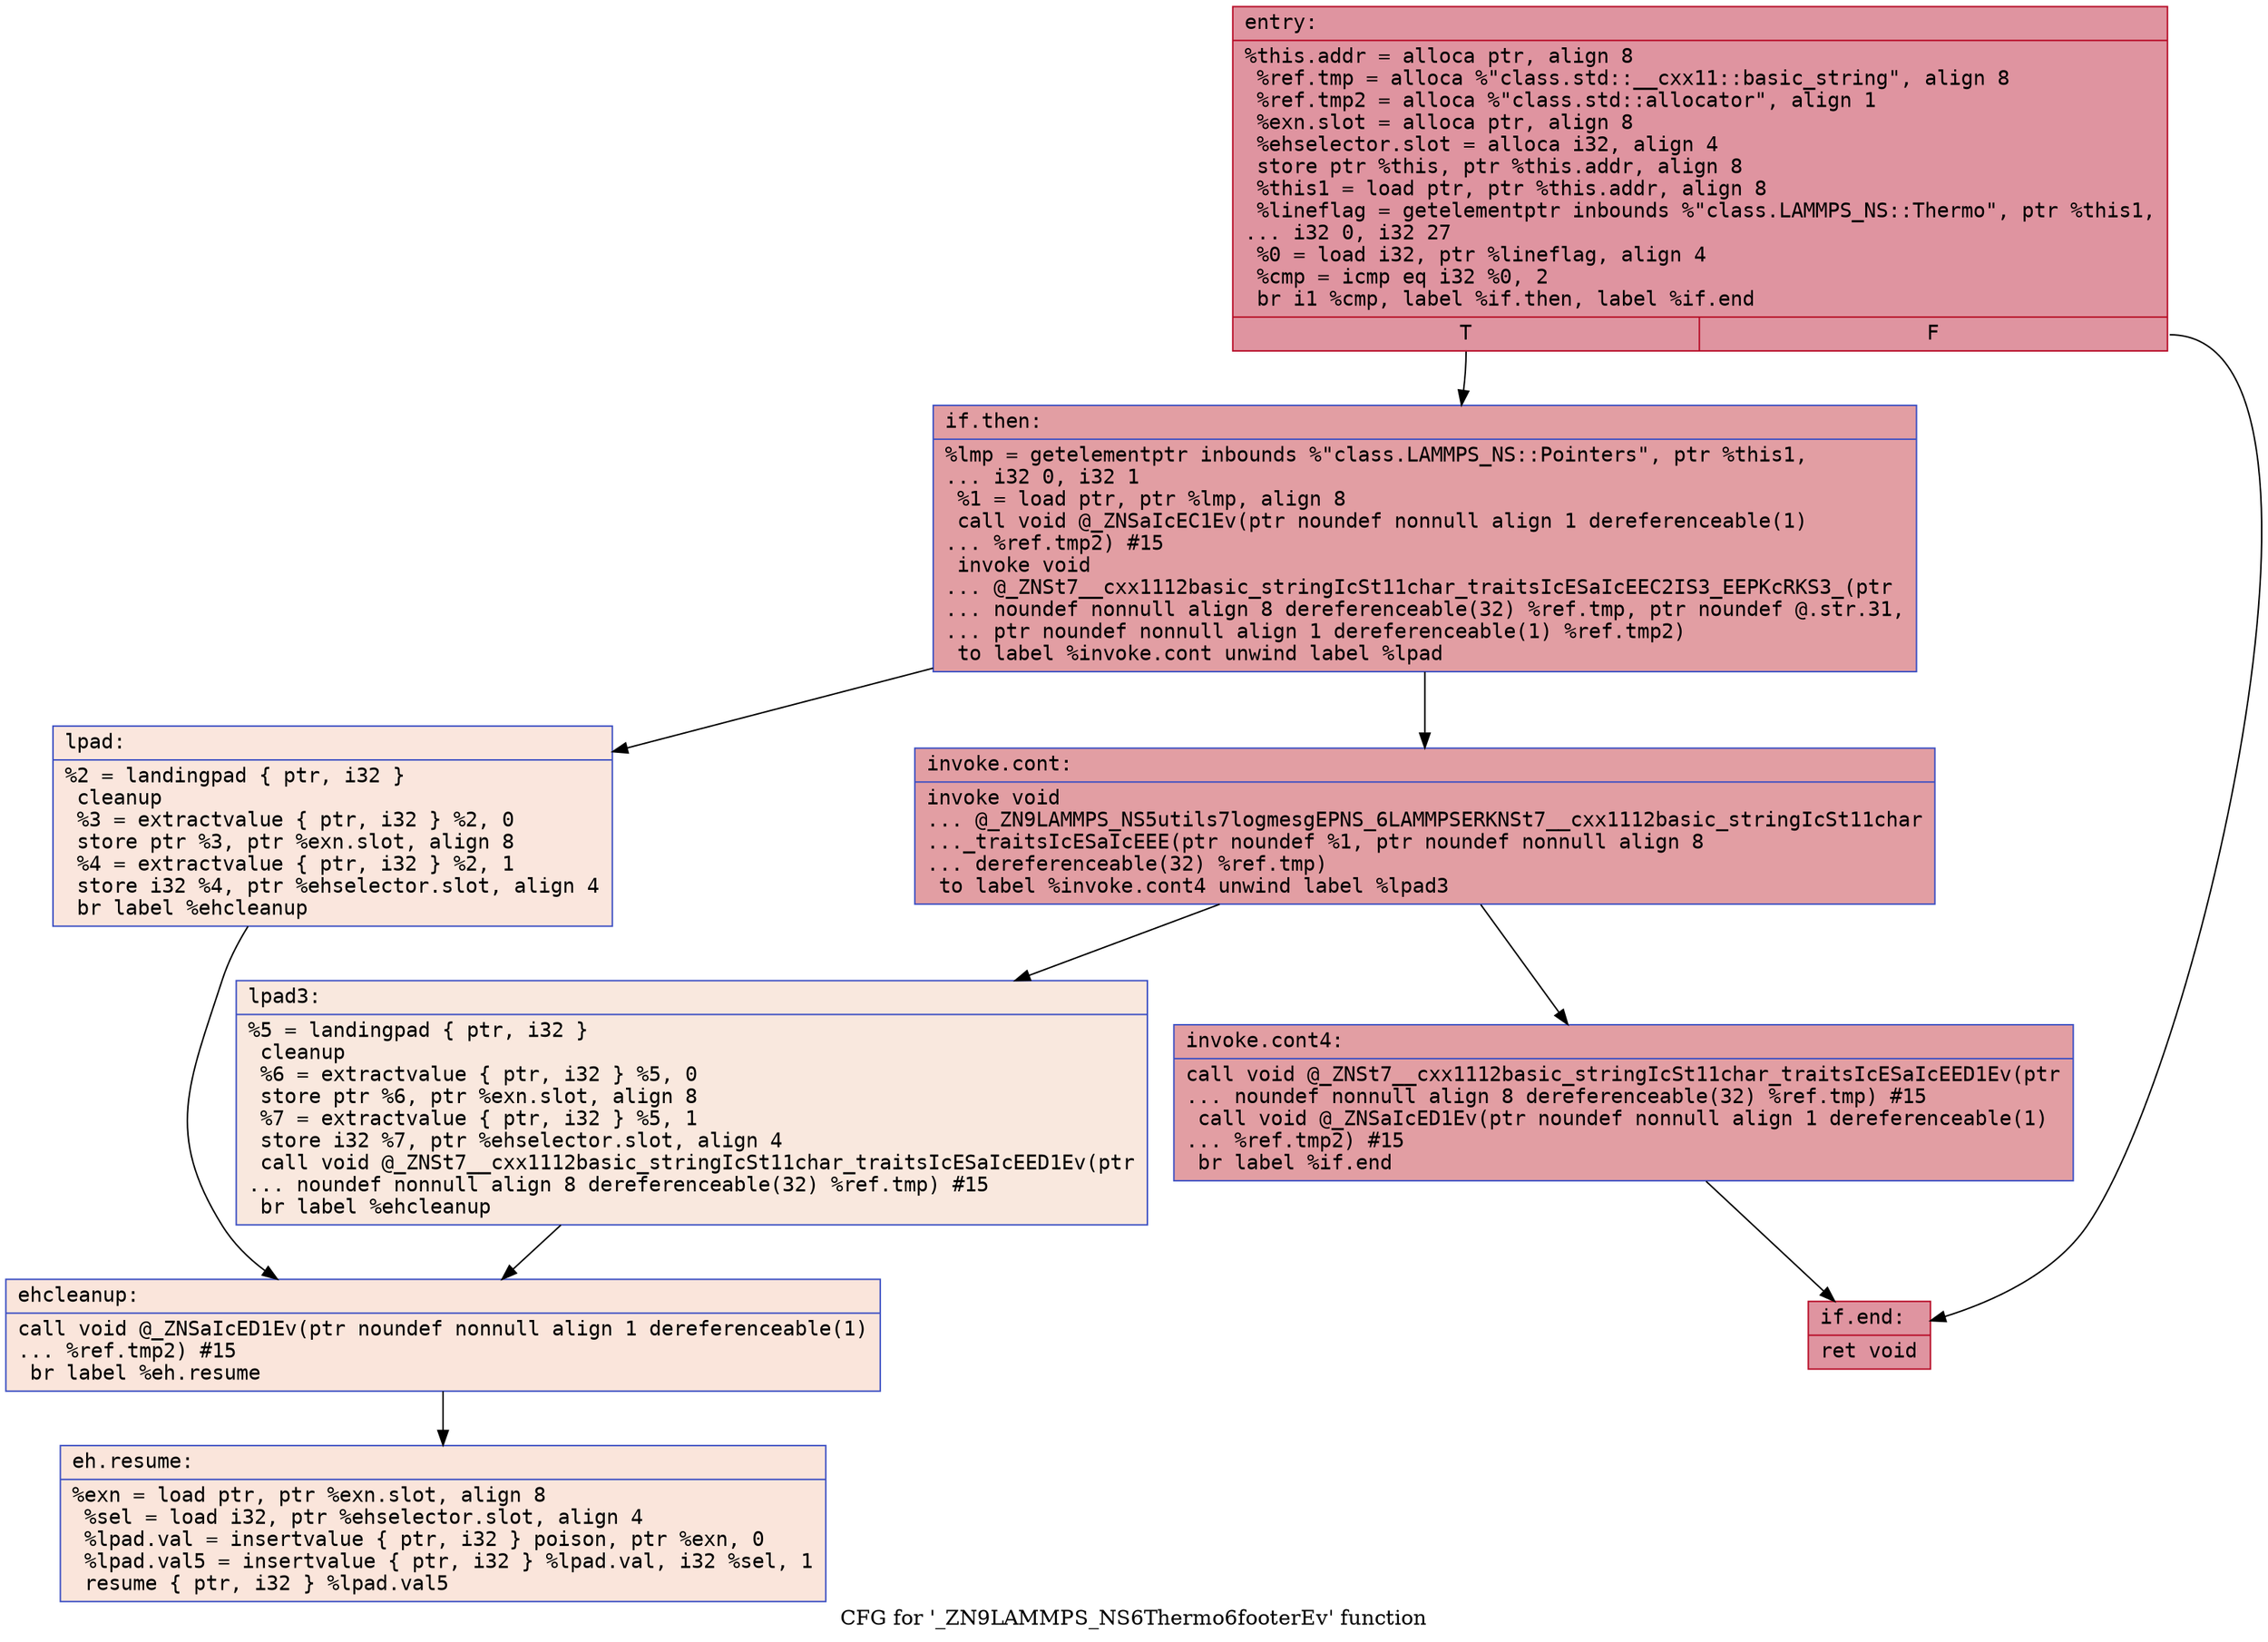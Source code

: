 digraph "CFG for '_ZN9LAMMPS_NS6Thermo6footerEv' function" {
	label="CFG for '_ZN9LAMMPS_NS6Thermo6footerEv' function";

	Node0x55bd403ea6c0 [shape=record,color="#b70d28ff", style=filled, fillcolor="#b70d2870" fontname="Courier",label="{entry:\l|  %this.addr = alloca ptr, align 8\l  %ref.tmp = alloca %\"class.std::__cxx11::basic_string\", align 8\l  %ref.tmp2 = alloca %\"class.std::allocator\", align 1\l  %exn.slot = alloca ptr, align 8\l  %ehselector.slot = alloca i32, align 4\l  store ptr %this, ptr %this.addr, align 8\l  %this1 = load ptr, ptr %this.addr, align 8\l  %lineflag = getelementptr inbounds %\"class.LAMMPS_NS::Thermo\", ptr %this1,\l... i32 0, i32 27\l  %0 = load i32, ptr %lineflag, align 4\l  %cmp = icmp eq i32 %0, 2\l  br i1 %cmp, label %if.then, label %if.end\l|{<s0>T|<s1>F}}"];
	Node0x55bd403ea6c0:s0 -> Node0x55bd403ead00[tooltip="entry -> if.then\nProbability 50.00%" ];
	Node0x55bd403ea6c0:s1 -> Node0x55bd403ead70[tooltip="entry -> if.end\nProbability 50.00%" ];
	Node0x55bd403ead00 [shape=record,color="#3d50c3ff", style=filled, fillcolor="#be242e70" fontname="Courier",label="{if.then:\l|  %lmp = getelementptr inbounds %\"class.LAMMPS_NS::Pointers\", ptr %this1,\l... i32 0, i32 1\l  %1 = load ptr, ptr %lmp, align 8\l  call void @_ZNSaIcEC1Ev(ptr noundef nonnull align 1 dereferenceable(1)\l... %ref.tmp2) #15\l  invoke void\l... @_ZNSt7__cxx1112basic_stringIcSt11char_traitsIcESaIcEEC2IS3_EEPKcRKS3_(ptr\l... noundef nonnull align 8 dereferenceable(32) %ref.tmp, ptr noundef @.str.31,\l... ptr noundef nonnull align 1 dereferenceable(1) %ref.tmp2)\l          to label %invoke.cont unwind label %lpad\l}"];
	Node0x55bd403ead00 -> Node0x55bd4034b720[tooltip="if.then -> invoke.cont\nProbability 100.00%" ];
	Node0x55bd403ead00 -> Node0x55bd4034b770[tooltip="if.then -> lpad\nProbability 0.00%" ];
	Node0x55bd4034b720 [shape=record,color="#3d50c3ff", style=filled, fillcolor="#be242e70" fontname="Courier",label="{invoke.cont:\l|  invoke void\l... @_ZN9LAMMPS_NS5utils7logmesgEPNS_6LAMMPSERKNSt7__cxx1112basic_stringIcSt11char\l..._traitsIcESaIcEEE(ptr noundef %1, ptr noundef nonnull align 8\l... dereferenceable(32) %ref.tmp)\l          to label %invoke.cont4 unwind label %lpad3\l}"];
	Node0x55bd4034b720 -> Node0x55bd4034b6d0[tooltip="invoke.cont -> invoke.cont4\nProbability 100.00%" ];
	Node0x55bd4034b720 -> Node0x55bd4034b9a0[tooltip="invoke.cont -> lpad3\nProbability 0.00%" ];
	Node0x55bd4034b6d0 [shape=record,color="#3d50c3ff", style=filled, fillcolor="#be242e70" fontname="Courier",label="{invoke.cont4:\l|  call void @_ZNSt7__cxx1112basic_stringIcSt11char_traitsIcESaIcEED1Ev(ptr\l... noundef nonnull align 8 dereferenceable(32) %ref.tmp) #15\l  call void @_ZNSaIcED1Ev(ptr noundef nonnull align 1 dereferenceable(1)\l... %ref.tmp2) #15\l  br label %if.end\l}"];
	Node0x55bd4034b6d0 -> Node0x55bd403ead70[tooltip="invoke.cont4 -> if.end\nProbability 100.00%" ];
	Node0x55bd4034b770 [shape=record,color="#3d50c3ff", style=filled, fillcolor="#f3c7b170" fontname="Courier",label="{lpad:\l|  %2 = landingpad \{ ptr, i32 \}\l          cleanup\l  %3 = extractvalue \{ ptr, i32 \} %2, 0\l  store ptr %3, ptr %exn.slot, align 8\l  %4 = extractvalue \{ ptr, i32 \} %2, 1\l  store i32 %4, ptr %ehselector.slot, align 4\l  br label %ehcleanup\l}"];
	Node0x55bd4034b770 -> Node0x55bd4034c060[tooltip="lpad -> ehcleanup\nProbability 100.00%" ];
	Node0x55bd4034b9a0 [shape=record,color="#3d50c3ff", style=filled, fillcolor="#f2cab570" fontname="Courier",label="{lpad3:\l|  %5 = landingpad \{ ptr, i32 \}\l          cleanup\l  %6 = extractvalue \{ ptr, i32 \} %5, 0\l  store ptr %6, ptr %exn.slot, align 8\l  %7 = extractvalue \{ ptr, i32 \} %5, 1\l  store i32 %7, ptr %ehselector.slot, align 4\l  call void @_ZNSt7__cxx1112basic_stringIcSt11char_traitsIcESaIcEED1Ev(ptr\l... noundef nonnull align 8 dereferenceable(32) %ref.tmp) #15\l  br label %ehcleanup\l}"];
	Node0x55bd4034b9a0 -> Node0x55bd4034c060[tooltip="lpad3 -> ehcleanup\nProbability 100.00%" ];
	Node0x55bd4034c060 [shape=record,color="#3d50c3ff", style=filled, fillcolor="#f4c5ad70" fontname="Courier",label="{ehcleanup:\l|  call void @_ZNSaIcED1Ev(ptr noundef nonnull align 1 dereferenceable(1)\l... %ref.tmp2) #15\l  br label %eh.resume\l}"];
	Node0x55bd4034c060 -> Node0x55bd4034c610[tooltip="ehcleanup -> eh.resume\nProbability 100.00%" ];
	Node0x55bd403ead70 [shape=record,color="#b70d28ff", style=filled, fillcolor="#b70d2870" fontname="Courier",label="{if.end:\l|  ret void\l}"];
	Node0x55bd4034c610 [shape=record,color="#3d50c3ff", style=filled, fillcolor="#f4c5ad70" fontname="Courier",label="{eh.resume:\l|  %exn = load ptr, ptr %exn.slot, align 8\l  %sel = load i32, ptr %ehselector.slot, align 4\l  %lpad.val = insertvalue \{ ptr, i32 \} poison, ptr %exn, 0\l  %lpad.val5 = insertvalue \{ ptr, i32 \} %lpad.val, i32 %sel, 1\l  resume \{ ptr, i32 \} %lpad.val5\l}"];
}
